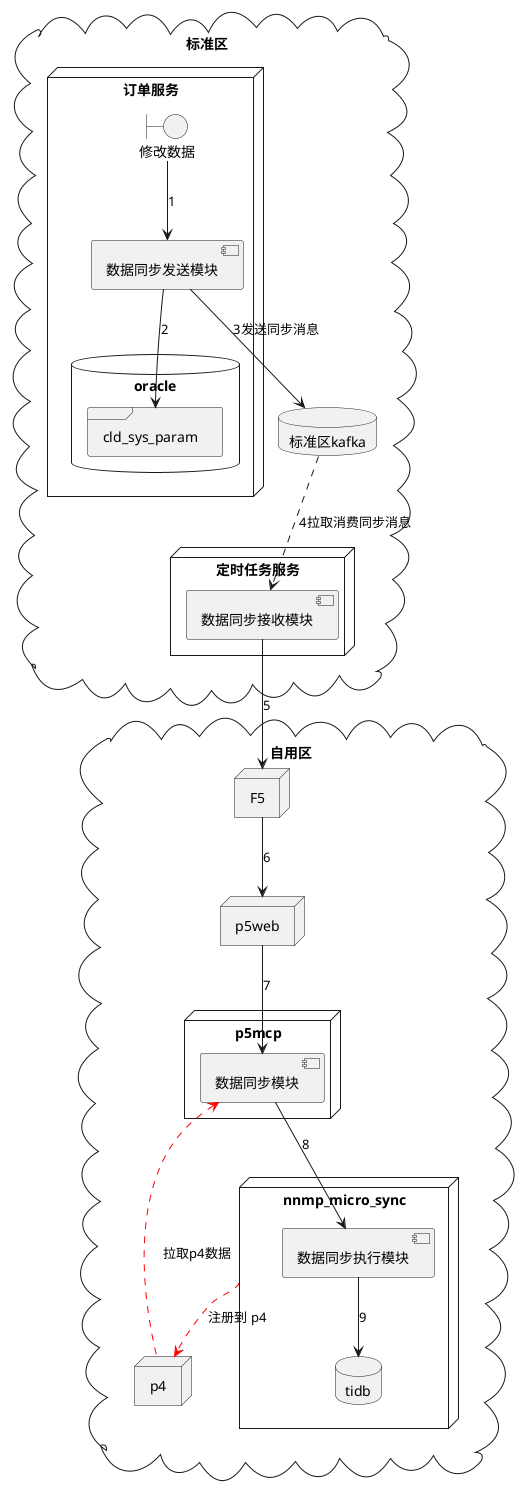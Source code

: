 @startuml
'https://plantuml.com/component-diagram

cloud 标准区{
 node 订单服务{
     boundary 修改数据
     component 数据同步发送模块
     database "oracle" {
       frame "cld_sys_param"
     }
 }
 node 定时任务服务{
    component 数据同步接收模块
 }

 database 标准区kafka

}

cloud 自用区{

  node F5

  node p5web

  node p4

  node p5mcp{
    component 数据同步模块
  }

  node nnmp_micro_sync{
    component 数据同步执行模块

    database "tidb"

  }
}


[修改数据] --> [数据同步发送模块]:1
[数据同步发送模块] --> [cld_sys_param]:2
[数据同步发送模块] --> [标准区kafka]:3发送同步消息
[标准区kafka] ..> [数据同步接收模块]:4拉取消费同步消息
[数据同步接收模块] --> [F5]:5
[F5] --> [p5web]:6
[p5web] --> [数据同步模块]:7
[p4] .L[#red].> [数据同步模块]:拉取p4数据
[nnmp_micro_sync] .[#red].> [p4]:注册到 p4
[数据同步模块] --> [数据同步执行模块]:8
[数据同步执行模块] --> [tidb]:9
@enduml